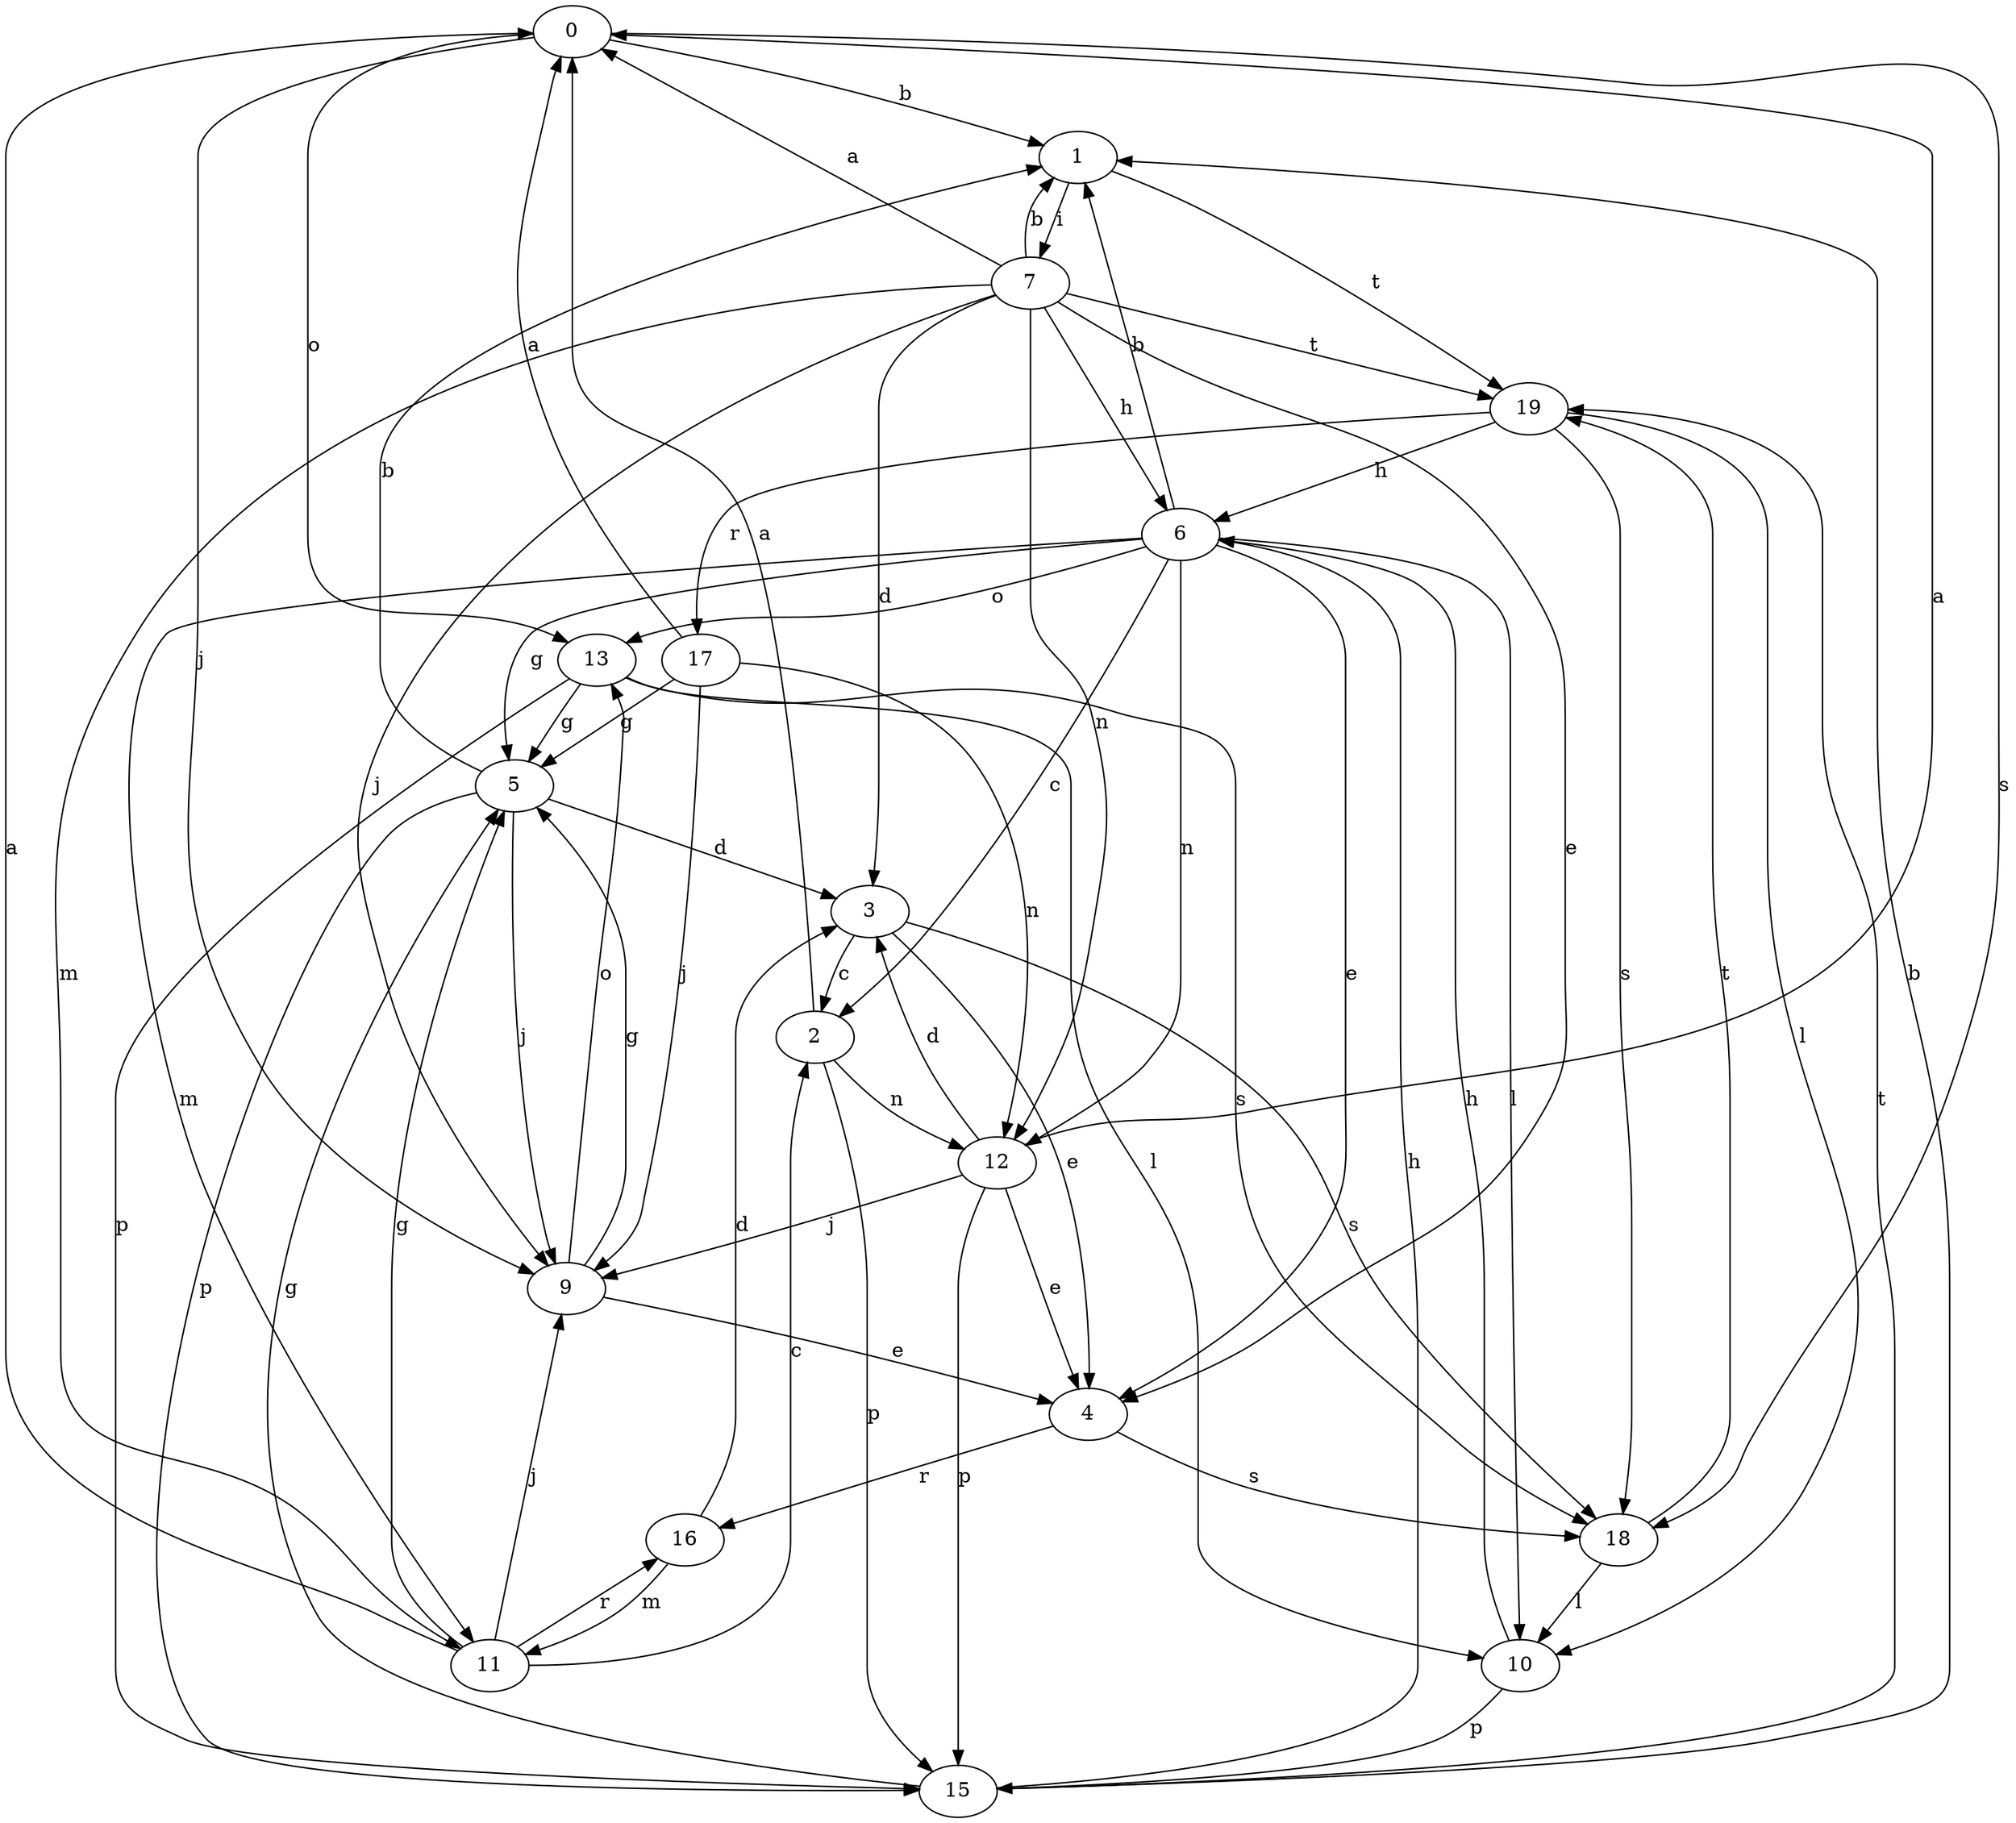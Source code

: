 strict digraph  {
0;
1;
2;
3;
4;
5;
6;
7;
9;
10;
11;
12;
13;
15;
16;
17;
18;
19;
0 -> 1  [label=b];
0 -> 9  [label=j];
0 -> 13  [label=o];
0 -> 18  [label=s];
1 -> 7  [label=i];
1 -> 19  [label=t];
2 -> 0  [label=a];
2 -> 12  [label=n];
2 -> 15  [label=p];
3 -> 2  [label=c];
3 -> 4  [label=e];
3 -> 18  [label=s];
4 -> 16  [label=r];
4 -> 18  [label=s];
5 -> 1  [label=b];
5 -> 3  [label=d];
5 -> 9  [label=j];
5 -> 15  [label=p];
6 -> 1  [label=b];
6 -> 2  [label=c];
6 -> 4  [label=e];
6 -> 5  [label=g];
6 -> 10  [label=l];
6 -> 11  [label=m];
6 -> 12  [label=n];
6 -> 13  [label=o];
7 -> 0  [label=a];
7 -> 1  [label=b];
7 -> 3  [label=d];
7 -> 4  [label=e];
7 -> 6  [label=h];
7 -> 9  [label=j];
7 -> 11  [label=m];
7 -> 12  [label=n];
7 -> 19  [label=t];
9 -> 4  [label=e];
9 -> 5  [label=g];
9 -> 13  [label=o];
10 -> 6  [label=h];
10 -> 15  [label=p];
11 -> 0  [label=a];
11 -> 2  [label=c];
11 -> 5  [label=g];
11 -> 9  [label=j];
11 -> 16  [label=r];
12 -> 0  [label=a];
12 -> 3  [label=d];
12 -> 4  [label=e];
12 -> 9  [label=j];
12 -> 15  [label=p];
13 -> 5  [label=g];
13 -> 10  [label=l];
13 -> 15  [label=p];
13 -> 18  [label=s];
15 -> 1  [label=b];
15 -> 5  [label=g];
15 -> 6  [label=h];
15 -> 19  [label=t];
16 -> 3  [label=d];
16 -> 11  [label=m];
17 -> 0  [label=a];
17 -> 5  [label=g];
17 -> 9  [label=j];
17 -> 12  [label=n];
18 -> 10  [label=l];
18 -> 19  [label=t];
19 -> 6  [label=h];
19 -> 10  [label=l];
19 -> 17  [label=r];
19 -> 18  [label=s];
}

